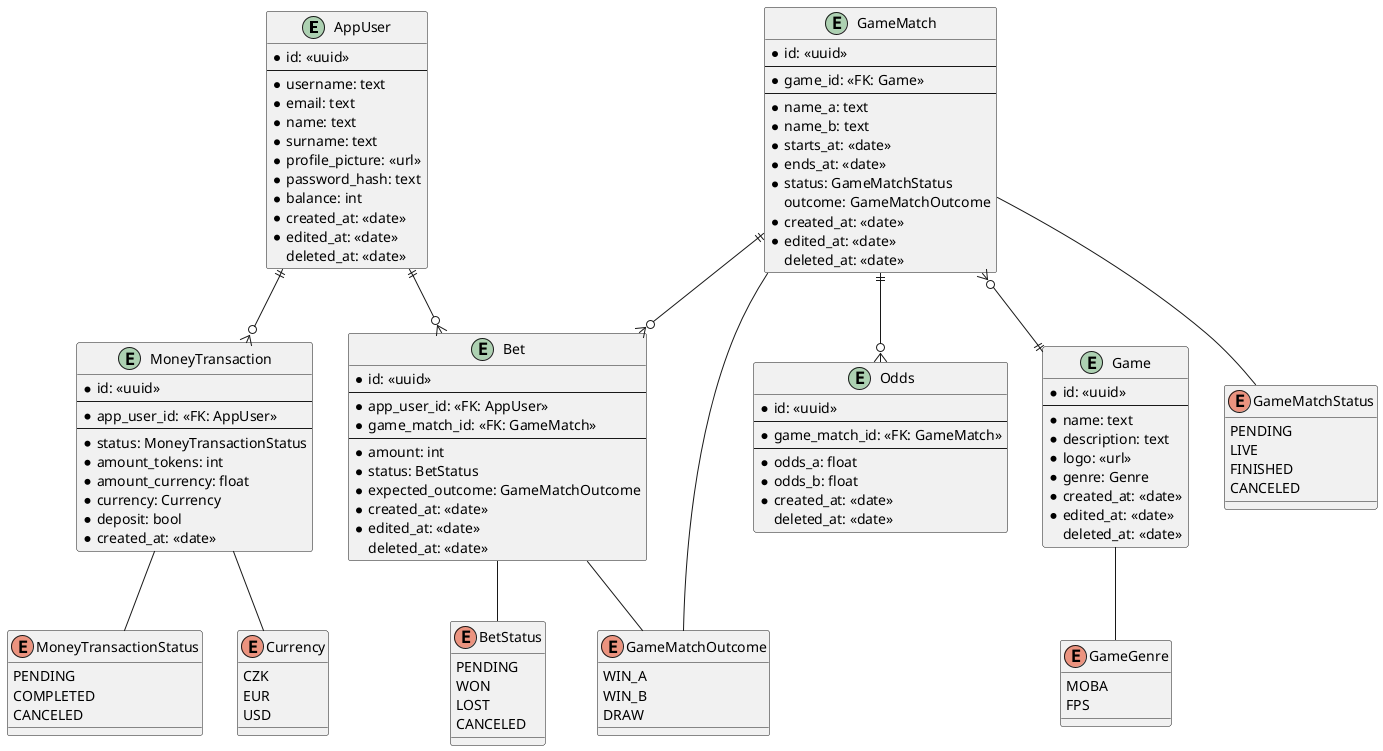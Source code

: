 @startuml starbet-live

entity AppUser {
    * id: <<uuid>>
    ---
    * username: text
    * email: text
    * name: text
    * surname: text
    * profile_picture: <<url>>
    * password_hash: text
    * balance: int
    * created_at: <<date>>
    * edited_at: <<date>>
    deleted_at: <<date>>
}

enum GameGenre {
    MOBA
    FPS
}

entity Game {
    * id: <<uuid>>
    ---
    * name: text
    * description: text
    * logo: <<url>>
    * genre: Genre
    * created_at: <<date>>
    * edited_at: <<date>>
    deleted_at: <<date>>
}

enum GameMatchStatus {
    PENDING
    LIVE
    FINISHED
    CANCELED
}

enum GameMatchOutcome {
    WIN_A
    WIN_B
    DRAW
}

entity GameMatch {
    * id: <<uuid>>
    ---
    * game_id: <<FK: Game>>
    ---
    * name_a: text
    * name_b: text
    * starts_at: <<date>>
    * ends_at: <<date>>
    * status: GameMatchStatus
    outcome: GameMatchOutcome
    * created_at: <<date>>
    * edited_at: <<date>>
    deleted_at: <<date>>
}

entity Odds {
    * id: <<uuid>>
    ---
    * game_match_id: <<FK: GameMatch>>
    ---
    * odds_a: float
    * odds_b: float
    * created_at: <<date>>
    deleted_at: <<date>>
}

enum BetStatus {
    PENDING
    WON
    LOST
    CANCELED
}

entity Bet {
    * id: <<uuid>>
    ---
    * app_user_id: <<FK: AppUser>>
    * game_match_id: <<FK: GameMatch>>
    ---
    * amount: int
    * status: BetStatus
    * expected_outcome: GameMatchOutcome
    * created_at: <<date>>
    * edited_at: <<date>>
    deleted_at: <<date>>
}

enum Currency {
    CZK
    EUR
    USD
}

enum MoneyTransactionStatus {
    PENDING
    COMPLETED
    CANCELED
}

entity MoneyTransaction {
    * id: <<uuid>>
    ---
    * app_user_id: <<FK: AppUser>>
    ---
    * status: MoneyTransactionStatus
    * amount_tokens: int
    * amount_currency: float
    * currency: Currency
    * deposit: bool
    * created_at: <<date>>
}

GameMatch }o--|| Game
GameMatch ||--o{ Bet
GameMatch ||--o{ Odds
GameMatch -- GameMatchStatus
GameMatch -- GameMatchOutcome
AppUser ||--o{ Bet
AppUser ||--o{ MoneyTransaction
Game -- GameGenre
MoneyTransaction -- Currency
MoneyTransaction -- MoneyTransactionStatus 
Bet -- BetStatus
Bet -- GameMatchOutcome

@enduml
